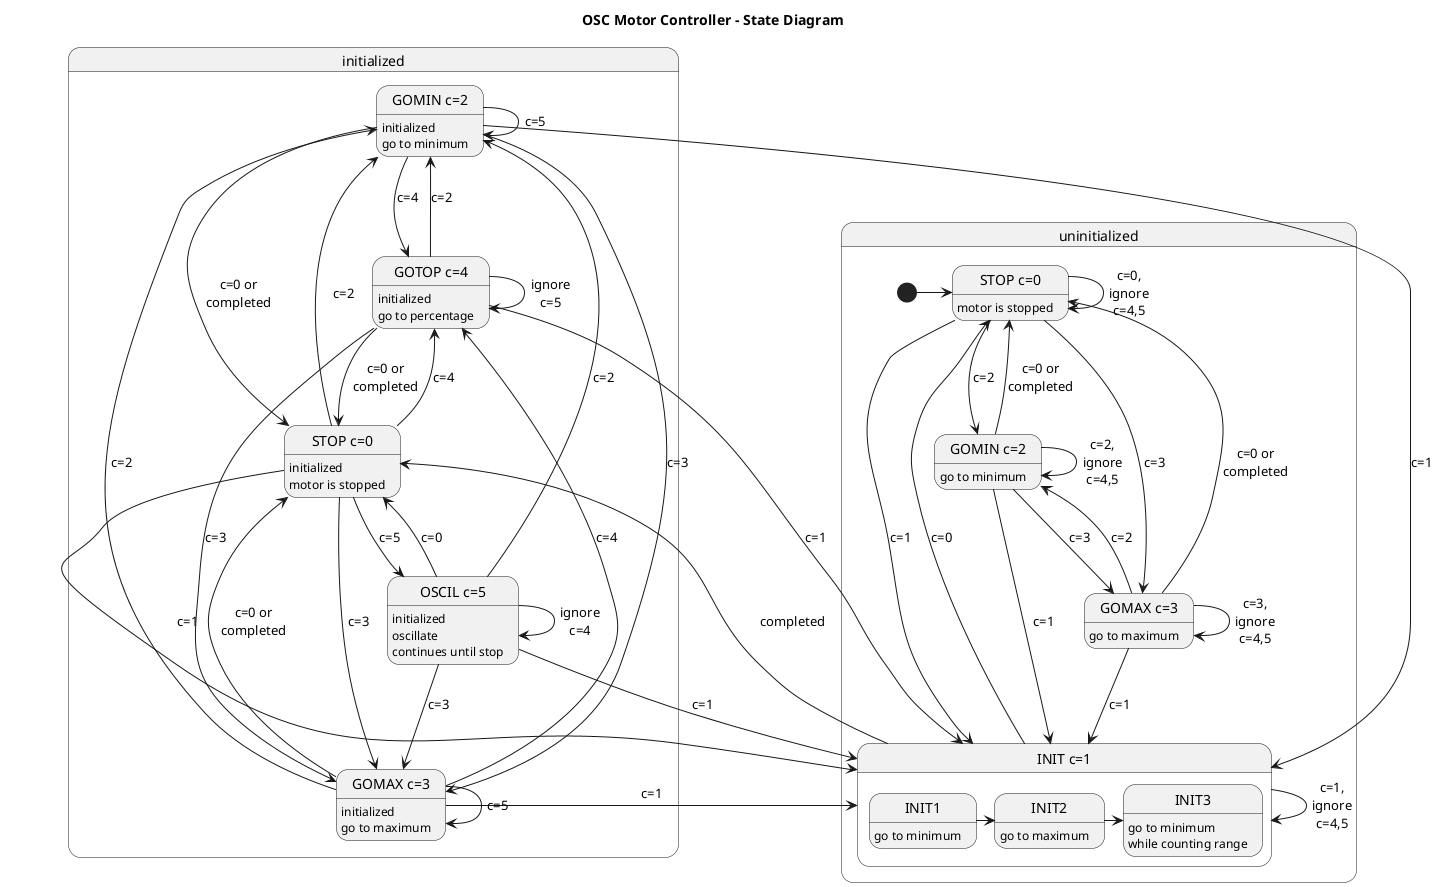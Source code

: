@startuml

skinparam BackgroundColor White|White

title OSC Motor Controller - State Diagram

state "uninitialized" as uninit {
	state "STOP c=0" as su : motor is stopped
	[*] -right-> su
	su -> su : c=0,\nignore\nc=4,5

	state "INIT c=1" as i {
		state "INIT1" as i1 : go to minimum
		state "INIT2" as i2 : go to maximum
		state "INIT3" as i3 : go to minimum\nwhile counting range
		i1 -right-> i2
		i2 -right-> i3
	}
	su --> i : c=1
	i --> su : c=0

	state "GOMIN c=2" as miu : go to minimum
	miu --> su : c=0 or\ncompleted
	miu --> i : c=1
	su --> miu : c=2
	miu -> miu : c=2,\nignore\nc=4,5
	miu -down-> mau : c=3

	state "GOMAX c=3" as mau : go to maximum
	mau --> su : c=0 or\ncompleted
	mau --> i : c=1
	su --> mau : c=3
	mau -> mau : c=3,\nignore\nc=4,5
	mau -up-> miu : c=2


	i -> i : c=1,\nignore\nc=4,5
}

state "initialized" as init {
	state "STOP c=0" as si : initialized\nmotor is stopped
	i --> si : completed
	si --> i : c=1

	state "GOMIN c=2" as mii : initialized\ngo to minimum
	mii --> si : c=0 or\ncompleted
	mii --> i : c=1
	si --> mii : c=2
	mii -down-> mai : c=3
	mii -> g : c=4
	mii -> mii : c=5

	state "GOMAX c=3" as mai : initialized\ngo to maximum
	mai --> si : c=0 or\ncompleted
	mai --> i : c=1
	mai -up-> mii : c=2
	si --> mai : c=3
	mai -> g : c=4
	mai -> mai : c=5

	state "GOTOP c=4" as g : initialized\ngo to percentage
	g --> si : c=0 or\ncompleted
	g --> i : c=1
	g --> mii : c=2
	g --> mai : c=3
	si --> g : c=4
	g -> g : ignore\nc=5

	state "OSCIL c=5" as o : initialized\noscillate\ncontinues until stop
	o --> si : c=0
	o --> i : c=1
	o --> mii : c=2
	o --> mai : c=3
	si --> o : c=5
	o -> o : ignore\nc=4
}

@enduml
